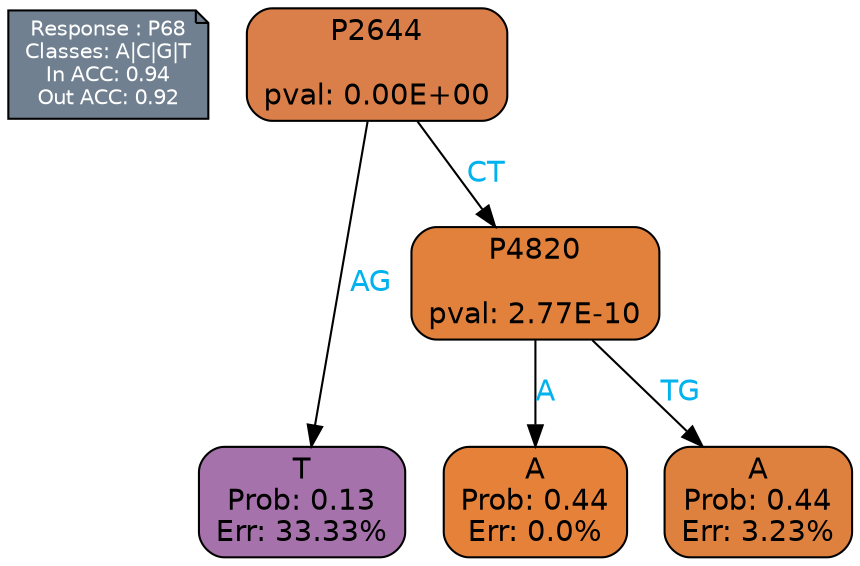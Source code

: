 digraph Tree {
node [shape=box, style="filled, rounded", color="black", fontname=helvetica] ;
graph [ranksep=equally, splines=polylines, bgcolor=transparent, dpi=600] ;
edge [fontname=helvetica] ;
LEGEND [label="Response : P68
Classes: A|C|G|T
In ACC: 0.94
Out ACC: 0.92
",shape=note,align=left,style=filled,fillcolor="slategray",fontcolor="white",fontsize=10];1 [label="P2644

pval: 0.00E+00", fillcolor="#da7f49"] ;
2 [label="T
Prob: 0.13
Err: 33.33%", fillcolor="#a672ab"] ;
3 [label="P4820

pval: 2.77E-10", fillcolor="#e2813b"] ;
4 [label="A
Prob: 0.44
Err: 0.0%", fillcolor="#e58139"] ;
5 [label="A
Prob: 0.44
Err: 3.23%", fillcolor="#df813e"] ;
1 -> 2 [label="AG",fontcolor=deepskyblue2] ;
1 -> 3 [label="CT",fontcolor=deepskyblue2] ;
3 -> 4 [label="A",fontcolor=deepskyblue2] ;
3 -> 5 [label="TG",fontcolor=deepskyblue2] ;
{rank = same; 2;4;5;}{rank = same; LEGEND;1;}}